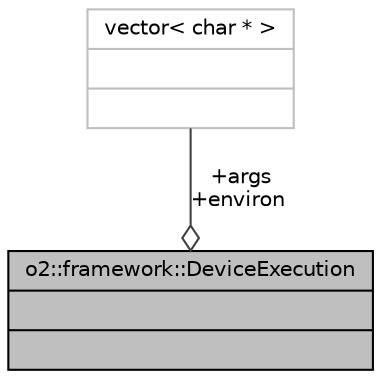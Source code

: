 digraph "o2::framework::DeviceExecution"
{
 // INTERACTIVE_SVG=YES
  bgcolor="transparent";
  edge [fontname="Helvetica",fontsize="10",labelfontname="Helvetica",labelfontsize="10"];
  node [fontname="Helvetica",fontsize="10",shape=record];
  Node1 [label="{o2::framework::DeviceExecution\n||}",height=0.2,width=0.4,color="black", fillcolor="grey75", style="filled", fontcolor="black"];
  Node2 -> Node1 [color="grey25",fontsize="10",style="solid",label=" +args\n+environ" ,arrowhead="odiamond",fontname="Helvetica"];
  Node2 [label="{vector\< char * \>\n||}",height=0.2,width=0.4,color="grey75"];
}
